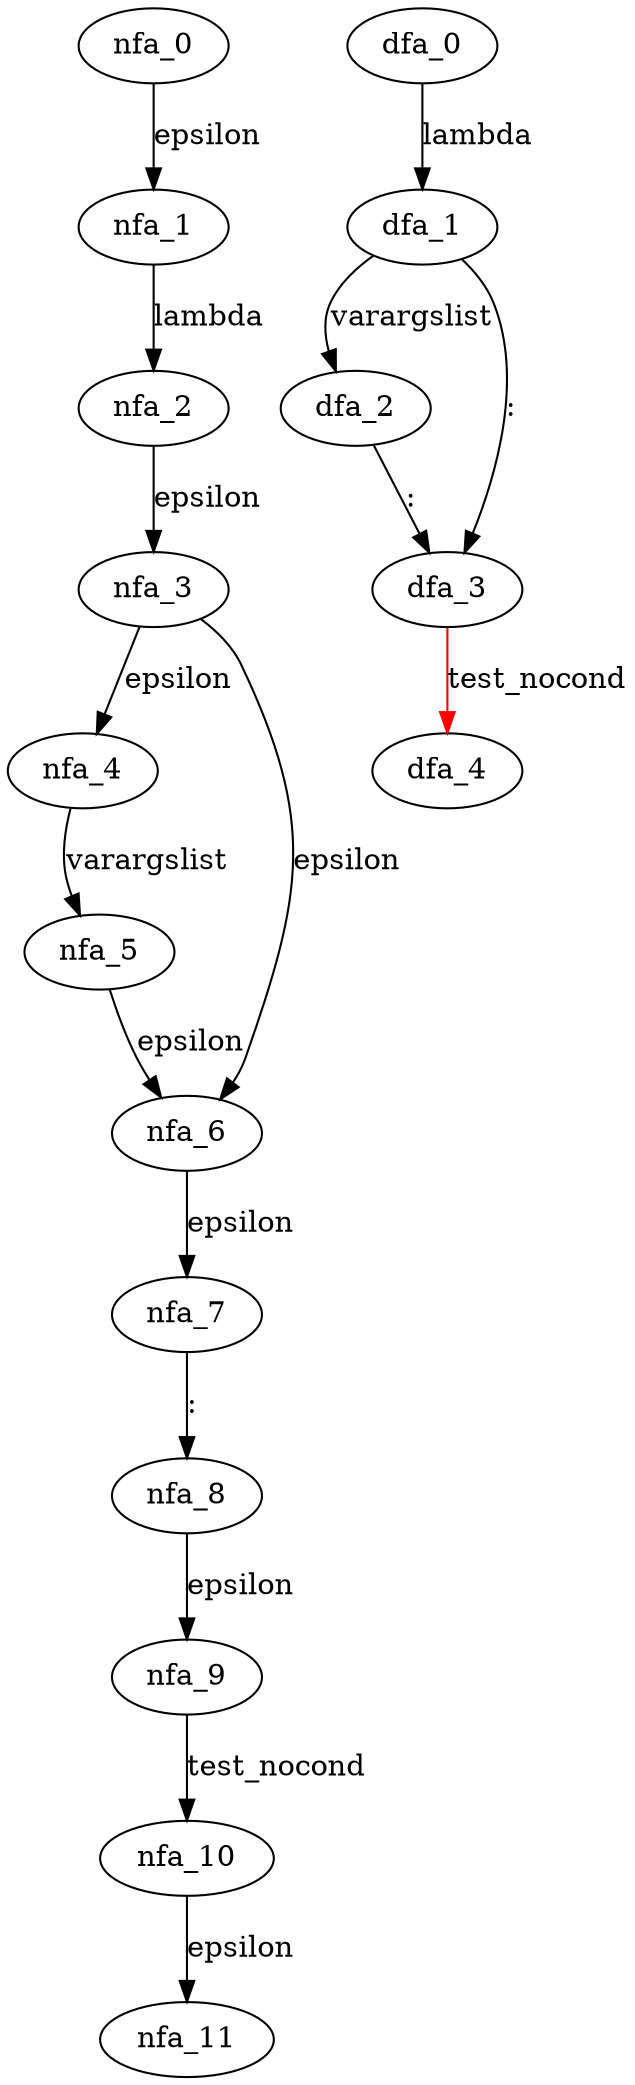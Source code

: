 digraph lambdef_nocond {
 subgraph lambdef_nocond_nfa {
  nfa_0->nfa_1[label=epsilon]
  nfa_1->nfa_2[label="lambda"]
  nfa_2->nfa_3[label=epsilon]
  nfa_3->nfa_4[label=epsilon]
  nfa_4->nfa_5[label=varargslist]
  nfa_5->nfa_6[label=epsilon]
  nfa_6->nfa_7[label=epsilon]
  nfa_7->nfa_8[label=":"]
  nfa_8->nfa_9[label=epsilon]
  nfa_9->nfa_10[label=test_nocond]
  nfa_10->nfa_11[label=epsilon]
  nfa_3->nfa_6[label=epsilon]
  }
 subgraph lambdef_nocond_dfa {
  dfa_0->dfa_1[label="lambda"]
  dfa_1->dfa_2[label=varargslist]
  dfa_2->dfa_3[label=":"]
  dfa_3->dfa_4[label=test_nocond,color=red]
  dfa_1->dfa_3[label=":"]
  }
}

